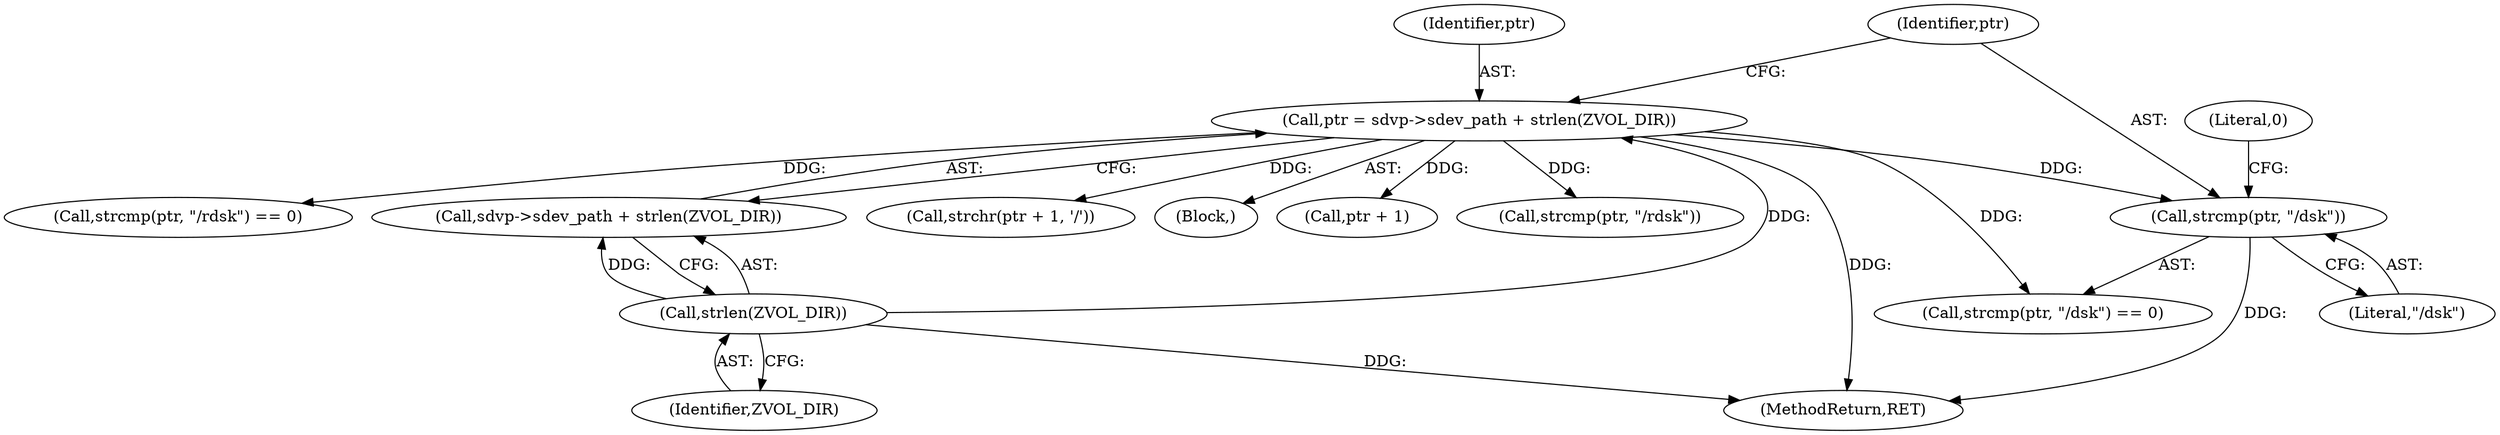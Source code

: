 digraph "0_illumos-gate_d65686849024838243515b5c40ae2c479460b4b5@API" {
"1000195" [label="(Call,strcmp(ptr, \"/dsk\"))"];
"1000184" [label="(Call,ptr = sdvp->sdev_path + strlen(ZVOL_DIR))"];
"1000190" [label="(Call,strlen(ZVOL_DIR))"];
"1000195" [label="(Call,strcmp(ptr, \"/dsk\"))"];
"1000199" [label="(Call,strcmp(ptr, \"/rdsk\") == 0)"];
"1000186" [label="(Call,sdvp->sdev_path + strlen(ZVOL_DIR))"];
"1000228" [label="(Call,strchr(ptr + 1, '/'))"];
"1000107" [label="(Block,)"];
"1000196" [label="(Identifier,ptr)"];
"1000184" [label="(Call,ptr = sdvp->sdev_path + strlen(ZVOL_DIR))"];
"1000229" [label="(Call,ptr + 1)"];
"1000185" [label="(Identifier,ptr)"];
"1000200" [label="(Call,strcmp(ptr, \"/rdsk\"))"];
"1000197" [label="(Literal,\"/dsk\")"];
"1000256" [label="(MethodReturn,RET)"];
"1000194" [label="(Call,strcmp(ptr, \"/dsk\") == 0)"];
"1000190" [label="(Call,strlen(ZVOL_DIR))"];
"1000191" [label="(Identifier,ZVOL_DIR)"];
"1000198" [label="(Literal,0)"];
"1000195" -> "1000194"  [label="AST: "];
"1000195" -> "1000197"  [label="CFG: "];
"1000196" -> "1000195"  [label="AST: "];
"1000197" -> "1000195"  [label="AST: "];
"1000198" -> "1000195"  [label="CFG: "];
"1000195" -> "1000256"  [label="DDG: "];
"1000184" -> "1000195"  [label="DDG: "];
"1000184" -> "1000107"  [label="AST: "];
"1000184" -> "1000186"  [label="CFG: "];
"1000185" -> "1000184"  [label="AST: "];
"1000186" -> "1000184"  [label="AST: "];
"1000196" -> "1000184"  [label="CFG: "];
"1000184" -> "1000256"  [label="DDG: "];
"1000190" -> "1000184"  [label="DDG: "];
"1000184" -> "1000194"  [label="DDG: "];
"1000184" -> "1000199"  [label="DDG: "];
"1000184" -> "1000200"  [label="DDG: "];
"1000184" -> "1000228"  [label="DDG: "];
"1000184" -> "1000229"  [label="DDG: "];
"1000190" -> "1000186"  [label="AST: "];
"1000190" -> "1000191"  [label="CFG: "];
"1000191" -> "1000190"  [label="AST: "];
"1000186" -> "1000190"  [label="CFG: "];
"1000190" -> "1000256"  [label="DDG: "];
"1000190" -> "1000186"  [label="DDG: "];
}

